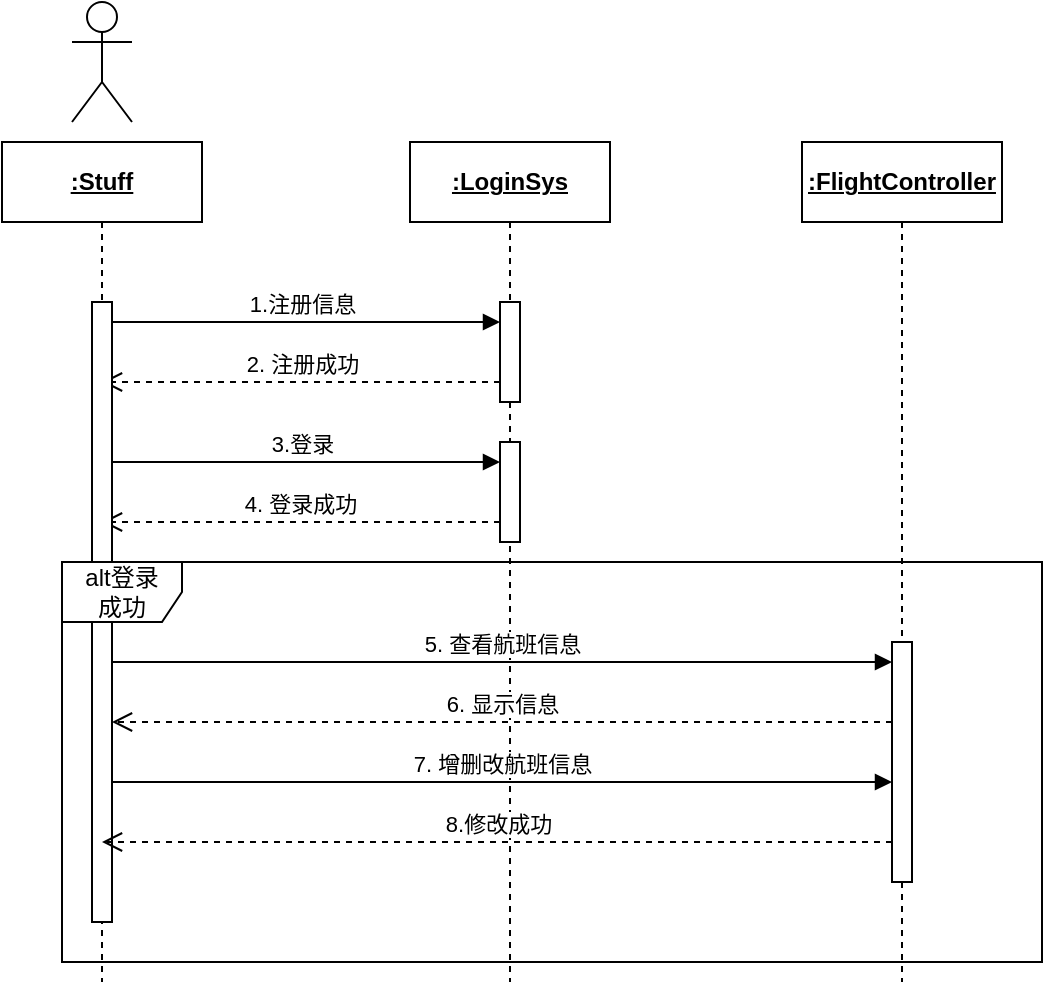 <mxfile version="21.1.5" type="github">
  <diagram name="第 1 页" id="rEADu_zFidZvCvOKfT15">
    <mxGraphModel dx="956" dy="364" grid="1" gridSize="10" guides="1" tooltips="1" connect="1" arrows="1" fold="1" page="1" pageScale="1" pageWidth="827" pageHeight="1169" math="0" shadow="0">
      <root>
        <mxCell id="0" />
        <mxCell id="1" parent="0" />
        <mxCell id="aatCKP0vGmzkCRaLxJmf-1" value="" style="shape=umlActor;verticalLabelPosition=bottom;verticalAlign=top;html=1;" vertex="1" parent="1">
          <mxGeometry x="145" y="40" width="30" height="60" as="geometry" />
        </mxCell>
        <mxCell id="aatCKP0vGmzkCRaLxJmf-2" value="&lt;u&gt;&lt;b&gt;:Stuff&lt;/b&gt;&lt;/u&gt;" style="shape=umlLifeline;perimeter=lifelinePerimeter;whiteSpace=wrap;html=1;container=1;dropTarget=0;collapsible=0;recursiveResize=0;outlineConnect=0;portConstraint=eastwest;newEdgeStyle={&quot;edgeStyle&quot;:&quot;elbowEdgeStyle&quot;,&quot;elbow&quot;:&quot;vertical&quot;,&quot;curved&quot;:0,&quot;rounded&quot;:0};" vertex="1" parent="1">
          <mxGeometry x="110" y="110" width="100" height="420" as="geometry" />
        </mxCell>
        <mxCell id="aatCKP0vGmzkCRaLxJmf-3" value="&lt;b&gt;&lt;u&gt;:LoginSys&lt;/u&gt;&lt;/b&gt;" style="shape=umlLifeline;perimeter=lifelinePerimeter;whiteSpace=wrap;html=1;container=1;dropTarget=0;collapsible=0;recursiveResize=0;outlineConnect=0;portConstraint=eastwest;newEdgeStyle={&quot;edgeStyle&quot;:&quot;elbowEdgeStyle&quot;,&quot;elbow&quot;:&quot;vertical&quot;,&quot;curved&quot;:0,&quot;rounded&quot;:0};" vertex="1" parent="1">
          <mxGeometry x="314" y="110" width="100" height="420" as="geometry" />
        </mxCell>
        <mxCell id="aatCKP0vGmzkCRaLxJmf-4" value="" style="html=1;points=[];perimeter=orthogonalPerimeter;outlineConnect=0;targetShapes=umlLifeline;portConstraint=eastwest;newEdgeStyle={&quot;edgeStyle&quot;:&quot;elbowEdgeStyle&quot;,&quot;elbow&quot;:&quot;vertical&quot;,&quot;curved&quot;:0,&quot;rounded&quot;:0};" vertex="1" parent="aatCKP0vGmzkCRaLxJmf-3">
          <mxGeometry x="45" y="80" width="10" height="50" as="geometry" />
        </mxCell>
        <mxCell id="aatCKP0vGmzkCRaLxJmf-5" value="" style="html=1;points=[];perimeter=orthogonalPerimeter;outlineConnect=0;targetShapes=umlLifeline;portConstraint=eastwest;newEdgeStyle={&quot;edgeStyle&quot;:&quot;elbowEdgeStyle&quot;,&quot;elbow&quot;:&quot;vertical&quot;,&quot;curved&quot;:0,&quot;rounded&quot;:0};" vertex="1" parent="aatCKP0vGmzkCRaLxJmf-3">
          <mxGeometry x="45" y="150" width="10" height="50" as="geometry" />
        </mxCell>
        <mxCell id="aatCKP0vGmzkCRaLxJmf-6" value="3.登录" style="html=1;verticalAlign=bottom;endArrow=block;edgeStyle=elbowEdgeStyle;elbow=vertical;curved=0;rounded=0;" edge="1" parent="aatCKP0vGmzkCRaLxJmf-3" target="aatCKP0vGmzkCRaLxJmf-5">
          <mxGeometry relative="1" as="geometry">
            <mxPoint x="-154" y="160" as="sourcePoint" />
            <Array as="points">
              <mxPoint x="-84" y="160" />
            </Array>
          </mxGeometry>
        </mxCell>
        <mxCell id="aatCKP0vGmzkCRaLxJmf-7" value="4. 登录成功" style="html=1;verticalAlign=bottom;endArrow=open;dashed=1;endSize=8;edgeStyle=elbowEdgeStyle;elbow=vertical;curved=0;rounded=0;" edge="1" parent="aatCKP0vGmzkCRaLxJmf-3" source="aatCKP0vGmzkCRaLxJmf-5">
          <mxGeometry x="0.005" relative="1" as="geometry">
            <mxPoint x="-154" y="190" as="targetPoint" />
            <Array as="points">
              <mxPoint x="-84" y="190" />
            </Array>
            <mxPoint as="offset" />
          </mxGeometry>
        </mxCell>
        <mxCell id="aatCKP0vGmzkCRaLxJmf-8" value="&lt;u&gt;&lt;b&gt;:FlightController&lt;/b&gt;&lt;/u&gt;" style="shape=umlLifeline;perimeter=lifelinePerimeter;whiteSpace=wrap;html=1;container=1;dropTarget=0;collapsible=0;recursiveResize=0;outlineConnect=0;portConstraint=eastwest;newEdgeStyle={&quot;edgeStyle&quot;:&quot;elbowEdgeStyle&quot;,&quot;elbow&quot;:&quot;vertical&quot;,&quot;curved&quot;:0,&quot;rounded&quot;:0};" vertex="1" parent="1">
          <mxGeometry x="510" y="110" width="100" height="420" as="geometry" />
        </mxCell>
        <mxCell id="aatCKP0vGmzkCRaLxJmf-9" value="1.注册信息" style="html=1;verticalAlign=bottom;endArrow=block;edgeStyle=elbowEdgeStyle;elbow=vertical;curved=0;rounded=0;" edge="1" parent="1" source="aatCKP0vGmzkCRaLxJmf-2" target="aatCKP0vGmzkCRaLxJmf-4">
          <mxGeometry relative="1" as="geometry">
            <mxPoint x="289" y="190" as="sourcePoint" />
            <Array as="points">
              <mxPoint x="230" y="200" />
            </Array>
          </mxGeometry>
        </mxCell>
        <mxCell id="aatCKP0vGmzkCRaLxJmf-10" value="2. 注册成功" style="html=1;verticalAlign=bottom;endArrow=open;dashed=1;endSize=8;edgeStyle=elbowEdgeStyle;elbow=vertical;curved=0;rounded=0;" edge="1" parent="1" source="aatCKP0vGmzkCRaLxJmf-4" target="aatCKP0vGmzkCRaLxJmf-2">
          <mxGeometry relative="1" as="geometry">
            <mxPoint x="289" y="265" as="targetPoint" />
            <Array as="points">
              <mxPoint x="230" y="230" />
            </Array>
          </mxGeometry>
        </mxCell>
        <mxCell id="aatCKP0vGmzkCRaLxJmf-11" value="" style="html=1;points=[];perimeter=orthogonalPerimeter;outlineConnect=0;targetShapes=umlLifeline;portConstraint=eastwest;newEdgeStyle={&quot;edgeStyle&quot;:&quot;elbowEdgeStyle&quot;,&quot;elbow&quot;:&quot;vertical&quot;,&quot;curved&quot;:0,&quot;rounded&quot;:0};" vertex="1" parent="1">
          <mxGeometry x="155" y="190" width="10" height="310" as="geometry" />
        </mxCell>
        <mxCell id="aatCKP0vGmzkCRaLxJmf-12" value="" style="html=1;points=[];perimeter=orthogonalPerimeter;outlineConnect=0;targetShapes=umlLifeline;portConstraint=eastwest;newEdgeStyle={&quot;edgeStyle&quot;:&quot;elbowEdgeStyle&quot;,&quot;elbow&quot;:&quot;vertical&quot;,&quot;curved&quot;:0,&quot;rounded&quot;:0};" vertex="1" parent="1">
          <mxGeometry x="555" y="360" width="10" height="120" as="geometry" />
        </mxCell>
        <mxCell id="aatCKP0vGmzkCRaLxJmf-13" value="5. 查看航班信息" style="html=1;verticalAlign=bottom;endArrow=block;edgeStyle=elbowEdgeStyle;elbow=vertical;curved=0;rounded=0;" edge="1" parent="1" source="aatCKP0vGmzkCRaLxJmf-11" target="aatCKP0vGmzkCRaLxJmf-12">
          <mxGeometry relative="1" as="geometry">
            <mxPoint x="211" y="370" as="sourcePoint" />
            <Array as="points">
              <mxPoint x="340" y="370" />
              <mxPoint x="281" y="420" />
            </Array>
          </mxGeometry>
        </mxCell>
        <mxCell id="aatCKP0vGmzkCRaLxJmf-14" value="6. 显示信息" style="html=1;verticalAlign=bottom;endArrow=open;dashed=1;endSize=8;edgeStyle=elbowEdgeStyle;elbow=vertical;curved=0;rounded=0;" edge="1" parent="1" source="aatCKP0vGmzkCRaLxJmf-12" target="aatCKP0vGmzkCRaLxJmf-11">
          <mxGeometry relative="1" as="geometry">
            <mxPoint x="210" y="400" as="targetPoint" />
            <Array as="points">
              <mxPoint x="260" y="400" />
              <mxPoint x="281" y="450" />
            </Array>
          </mxGeometry>
        </mxCell>
        <mxCell id="aatCKP0vGmzkCRaLxJmf-15" value="7. 增删改航班信息" style="html=1;verticalAlign=bottom;endArrow=block;edgeStyle=elbowEdgeStyle;elbow=vertical;curved=0;rounded=0;" edge="1" parent="1">
          <mxGeometry relative="1" as="geometry">
            <mxPoint x="165" y="430" as="sourcePoint" />
            <Array as="points">
              <mxPoint x="340" y="430" />
              <mxPoint x="281" y="480" />
            </Array>
            <mxPoint x="555" y="430" as="targetPoint" />
          </mxGeometry>
        </mxCell>
        <mxCell id="aatCKP0vGmzkCRaLxJmf-16" value="alt登录&lt;br&gt;成功" style="shape=umlFrame;whiteSpace=wrap;html=1;pointerEvents=0;" vertex="1" parent="1">
          <mxGeometry x="140" y="320" width="490" height="200" as="geometry" />
        </mxCell>
        <mxCell id="aatCKP0vGmzkCRaLxJmf-18" value="8.修改成功" style="html=1;verticalAlign=bottom;endArrow=open;dashed=1;endSize=8;edgeStyle=elbowEdgeStyle;elbow=vertical;curved=0;rounded=0;" edge="1" parent="1" source="aatCKP0vGmzkCRaLxJmf-12">
          <mxGeometry relative="1" as="geometry">
            <mxPoint x="240" y="460" as="sourcePoint" />
            <mxPoint x="160" y="460" as="targetPoint" />
          </mxGeometry>
        </mxCell>
      </root>
    </mxGraphModel>
  </diagram>
</mxfile>
